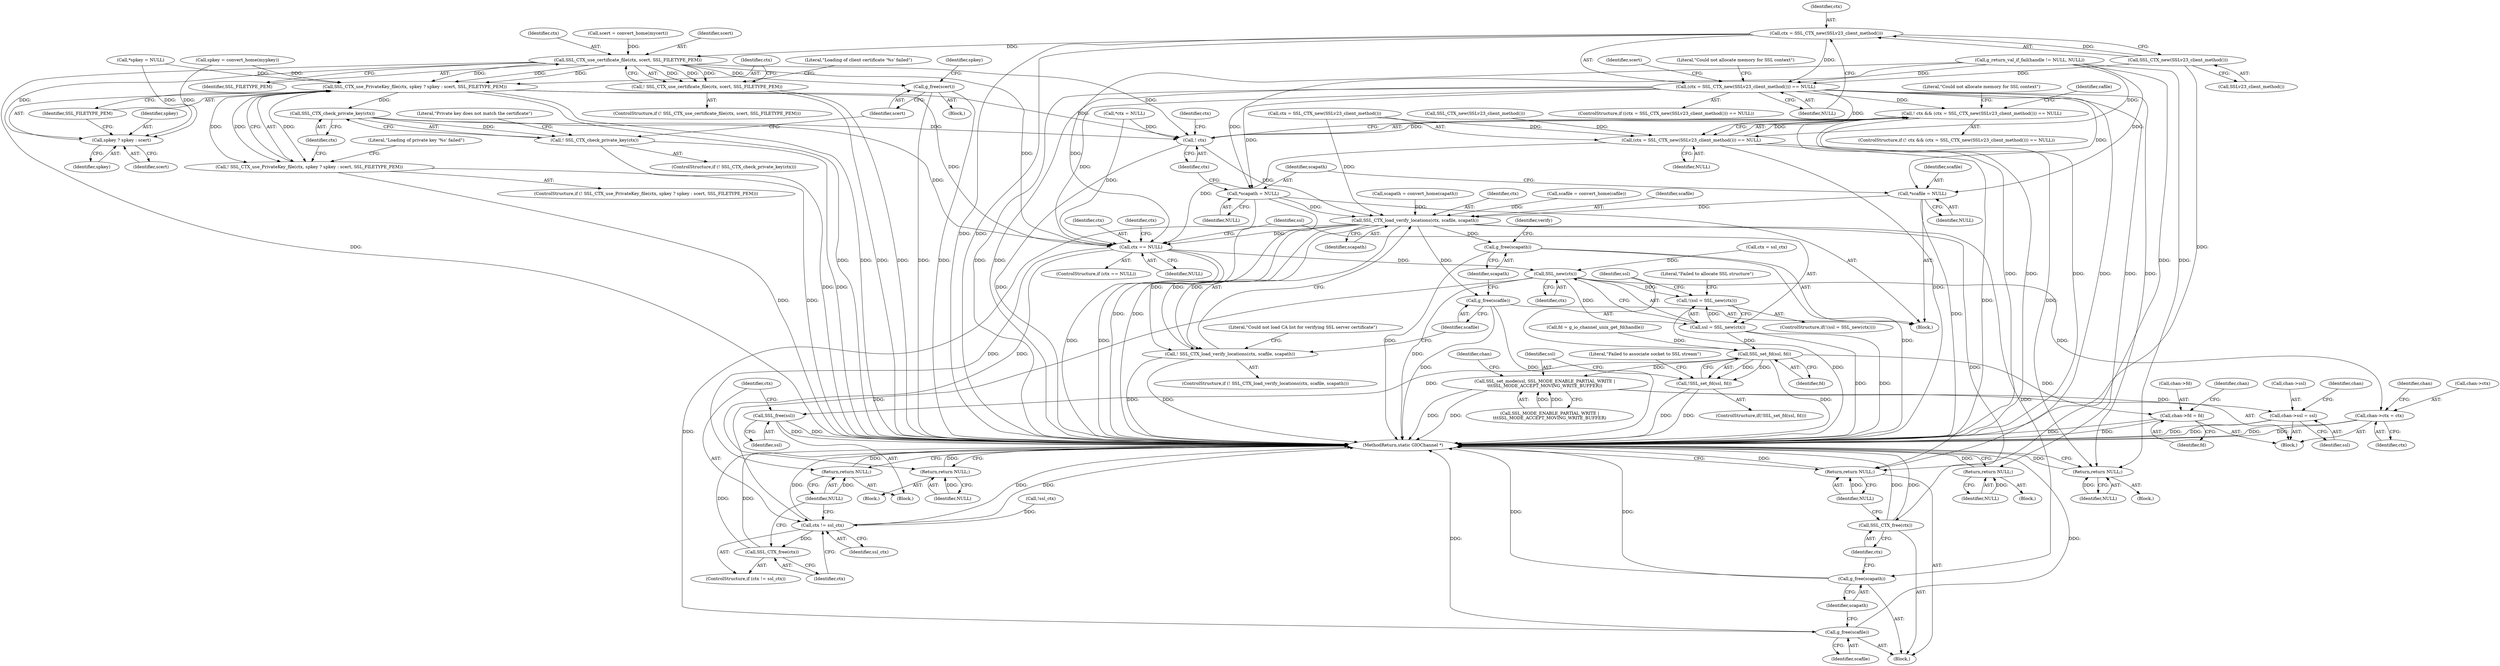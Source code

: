 digraph "0_irssi-proxy_85bbc05b21678e80423815d2ef1dfe26208491ab@pointer" {
"1000154" [label="(Call,ctx = SSL_CTX_new(SSLv23_client_method()))"];
"1000156" [label="(Call,SSL_CTX_new(SSLv23_client_method()))"];
"1000153" [label="(Call,(ctx = SSL_CTX_new(SSLv23_client_method())) == NULL)"];
"1000162" [label="(Return,return NULL;)"];
"1000225" [label="(Call,*scafile = NULL)"];
"1000267" [label="(Call,SSL_CTX_load_verify_locations(ctx, scafile, scapath))"];
"1000266" [label="(Call,! SSL_CTX_load_verify_locations(ctx, scafile, scapath))"];
"1000274" [label="(Call,g_free(scafile))"];
"1000276" [label="(Call,g_free(scapath))"];
"1000278" [label="(Call,SSL_CTX_free(ctx))"];
"1000282" [label="(Call,g_free(scafile))"];
"1000284" [label="(Call,g_free(scapath))"];
"1000290" [label="(Call,ctx == NULL)"];
"1000300" [label="(Call,SSL_new(ctx))"];
"1000297" [label="(Call,!(ssl = SSL_new(ctx)))"];
"1000298" [label="(Call,ssl = SSL_new(ctx))"];
"1000309" [label="(Call,SSL_set_fd(ssl, fd))"];
"1000308" [label="(Call,!SSL_set_fd(ssl, fd))"];
"1000315" [label="(Call,SSL_free(ssl))"];
"1000325" [label="(Call,SSL_set_mode(ssl, SSL_MODE_ENABLE_PARTIAL_WRITE |\n\t\t\tSSL_MODE_ACCEPT_MOVING_WRITE_BUFFER))"];
"1000345" [label="(Call,chan->ssl = ssl)"];
"1000335" [label="(Call,chan->fd = fd)"];
"1000318" [label="(Call,ctx != ssl_ctx)"];
"1000321" [label="(Call,SSL_CTX_free(ctx))"];
"1000350" [label="(Call,chan->ctx = ctx)"];
"1000305" [label="(Return,return NULL;)"];
"1000323" [label="(Return,return NULL;)"];
"1000229" [label="(Call,*scapath = NULL)"];
"1000233" [label="(Call,! ctx && (ctx = SSL_CTX_new(SSLv23_client_method())) == NULL)"];
"1000236" [label="(Call,(ctx = SSL_CTX_new(SSLv23_client_method())) == NULL)"];
"1000245" [label="(Return,return NULL;)"];
"1000280" [label="(Return,return NULL;)"];
"1000179" [label="(Call,SSL_CTX_use_certificate_file(ctx, scert, SSL_FILETYPE_PEM))"];
"1000178" [label="(Call,! SSL_CTX_use_certificate_file(ctx, scert, SSL_FILETYPE_PEM))"];
"1000189" [label="(Call,SSL_CTX_use_PrivateKey_file(ctx, spkey ? spkey : scert, SSL_FILETYPE_PEM))"];
"1000188" [label="(Call,! SSL_CTX_use_PrivateKey_file(ctx, spkey ? spkey : scert, SSL_FILETYPE_PEM))"];
"1000205" [label="(Call,SSL_CTX_check_private_key(ctx))"];
"1000204" [label="(Call,! SSL_CTX_check_private_key(ctx))"];
"1000234" [label="(Call,! ctx)"];
"1000191" [label="(Call,spkey ? spkey : scert)"];
"1000209" [label="(Call,g_free(scert))"];
"1000177" [label="(ControlStructure,if (! SSL_CTX_use_certificate_file(ctx, scert, SSL_FILETYPE_PEM)))"];
"1000241" [label="(Identifier,NULL)"];
"1000231" [label="(Identifier,NULL)"];
"1000269" [label="(Identifier,scafile)"];
"1000229" [label="(Call,*scapath = NULL)"];
"1000114" [label="(Call,*ctx = NULL)"];
"1000321" [label="(Call,SSL_CTX_free(ctx))"];
"1000284" [label="(Call,g_free(scapath))"];
"1000152" [label="(ControlStructure,if ((ctx = SSL_CTX_new(SSLv23_client_method())) == NULL))"];
"1000314" [label="(Literal,\"Failed to associate socket to SSL stream\")"];
"1000322" [label="(Identifier,ctx)"];
"1000266" [label="(Call,! SSL_CTX_load_verify_locations(ctx, scafile, scapath))"];
"1000108" [label="(Block,)"];
"1000249" [label="(Identifier,cafile)"];
"1000225" [label="(Call,*scafile = NULL)"];
"1000283" [label="(Identifier,scafile)"];
"1000210" [label="(Identifier,scert)"];
"1000331" [label="(Identifier,chan)"];
"1000278" [label="(Call,SSL_CTX_free(ctx))"];
"1000178" [label="(Call,! SSL_CTX_use_certificate_file(ctx, scert, SSL_FILETYPE_PEM))"];
"1000246" [label="(Identifier,NULL)"];
"1000212" [label="(Identifier,spkey)"];
"1000289" [label="(ControlStructure,if (ctx == NULL))"];
"1000149" [label="(Call,*spkey = NULL)"];
"1000188" [label="(Call,! SSL_CTX_use_PrivateKey_file(ctx, spkey ? spkey : scert, SSL_FILETYPE_PEM))"];
"1000305" [label="(Return,return NULL;)"];
"1000157" [label="(Call,SSLv23_client_method())"];
"1000161" [label="(Literal,\"Could not allocate memory for SSL context\")"];
"1000132" [label="(Call,fd = g_io_channel_unix_get_fd(handle))"];
"1000309" [label="(Call,SSL_set_fd(ssl, fd))"];
"1000234" [label="(Call,! ctx)"];
"1000317" [label="(ControlStructure,if (ctx != ssl_ctx))"];
"1000124" [label="(Call,!ssl_ctx)"];
"1000319" [label="(Identifier,ctx)"];
"1000271" [label="(Block,)"];
"1000316" [label="(Identifier,ssl)"];
"1000311" [label="(Identifier,fd)"];
"1000292" [label="(Identifier,NULL)"];
"1000275" [label="(Identifier,scafile)"];
"1000394" [label="(MethodReturn,static GIOChannel *)"];
"1000242" [label="(Block,)"];
"1000323" [label="(Return,return NULL;)"];
"1000230" [label="(Identifier,scapath)"];
"1000280" [label="(Return,return NULL;)"];
"1000310" [label="(Identifier,ssl)"];
"1000195" [label="(Identifier,SSL_FILETYPE_PEM)"];
"1000245" [label="(Return,return NULL;)"];
"1000179" [label="(Call,SSL_CTX_use_certificate_file(ctx, scert, SSL_FILETYPE_PEM))"];
"1000227" [label="(Identifier,NULL)"];
"1000180" [label="(Identifier,ctx)"];
"1000173" [label="(Call,spkey = convert_home(mypkey))"];
"1000325" [label="(Call,SSL_set_mode(ssl, SSL_MODE_ENABLE_PARTIAL_WRITE |\n\t\t\tSSL_MODE_ACCEPT_MOVING_WRITE_BUFFER))"];
"1000205" [label="(Call,SSL_CTX_check_private_key(ctx))"];
"1000203" [label="(ControlStructure,if (! SSL_CTX_check_private_key(ctx)))"];
"1000335" [label="(Call,chan->fd = fd)"];
"1000226" [label="(Identifier,scafile)"];
"1000287" [label="(Identifier,verify)"];
"1000352" [label="(Identifier,chan)"];
"1000244" [label="(Literal,\"Could not allocate memory for SSL context\")"];
"1000190" [label="(Identifier,ctx)"];
"1000261" [label="(Call,scapath = convert_home(capath))"];
"1000162" [label="(Return,return NULL;)"];
"1000304" [label="(Literal,\"Failed to allocate SSL structure\")"];
"1000302" [label="(Block,)"];
"1000143" [label="(Block,)"];
"1000308" [label="(Call,!SSL_set_fd(ssl, fd))"];
"1000285" [label="(Identifier,scapath)"];
"1000184" [label="(Literal,\"Loading of client certificate '%s' failed\")"];
"1000291" [label="(Identifier,ctx)"];
"1000238" [label="(Identifier,ctx)"];
"1000277" [label="(Identifier,scapath)"];
"1000117" [label="(Call,g_return_val_if_fail(handle != NULL, NULL))"];
"1000268" [label="(Identifier,ctx)"];
"1000191" [label="(Call,spkey ? spkey : scert)"];
"1000301" [label="(Identifier,ctx)"];
"1000273" [label="(Literal,\"Could not load CA list for verifying SSL server certificate\")"];
"1000345" [label="(Call,chan->ssl = ssl)"];
"1000232" [label="(ControlStructure,if (! ctx && (ctx = SSL_CTX_new(SSLv23_client_method())) == NULL))"];
"1000307" [label="(ControlStructure,if(!SSL_set_fd(ssl, fd)))"];
"1000318" [label="(Call,ctx != ssl_ctx)"];
"1000324" [label="(Identifier,NULL)"];
"1000270" [label="(Identifier,scapath)"];
"1000233" [label="(Call,! ctx && (ctx = SSL_CTX_new(SSLv23_client_method())) == NULL)"];
"1000192" [label="(Identifier,spkey)"];
"1000158" [label="(Identifier,NULL)"];
"1000208" [label="(Literal,\"Private key does not match the certificate\")"];
"1000154" [label="(Call,ctx = SSL_CTX_new(SSLv23_client_method()))"];
"1000315" [label="(Call,SSL_free(ssl))"];
"1000193" [label="(Identifier,spkey)"];
"1000306" [label="(Identifier,NULL)"];
"1000326" [label="(Identifier,ssl)"];
"1000267" [label="(Call,SSL_CTX_load_verify_locations(ctx, scafile, scapath))"];
"1000339" [label="(Identifier,fd)"];
"1000153" [label="(Call,(ctx = SSL_CTX_new(SSLv23_client_method())) == NULL)"];
"1000351" [label="(Call,chan->ctx)"];
"1000265" [label="(ControlStructure,if (! SSL_CTX_load_verify_locations(ctx, scafile, scapath)))"];
"1000155" [label="(Identifier,ctx)"];
"1000350" [label="(Call,chan->ctx = ctx)"];
"1000204" [label="(Call,! SSL_CTX_check_private_key(ctx))"];
"1000239" [label="(Call,SSL_CTX_new(SSLv23_client_method()))"];
"1000189" [label="(Call,SSL_CTX_use_PrivateKey_file(ctx, spkey ? spkey : scert, SSL_FILETYPE_PEM))"];
"1000297" [label="(Call,!(ssl = SSL_new(ctx)))"];
"1000182" [label="(Identifier,SSL_FILETYPE_PEM)"];
"1000298" [label="(Call,ssl = SSL_new(ctx))"];
"1000290" [label="(Call,ctx == NULL)"];
"1000349" [label="(Identifier,ssl)"];
"1000165" [label="(Identifier,scert)"];
"1000300" [label="(Call,SSL_new(ctx))"];
"1000346" [label="(Call,chan->ssl)"];
"1000281" [label="(Identifier,NULL)"];
"1000197" [label="(Literal,\"Loading of private key '%s' failed\")"];
"1000276" [label="(Call,g_free(scapath))"];
"1000164" [label="(Call,scert = convert_home(mycert))"];
"1000357" [label="(Identifier,chan)"];
"1000299" [label="(Identifier,ssl)"];
"1000223" [label="(Block,)"];
"1000237" [label="(Call,ctx = SSL_CTX_new(SSLv23_client_method()))"];
"1000296" [label="(ControlStructure,if(!(ssl = SSL_new(ctx))))"];
"1000235" [label="(Identifier,ctx)"];
"1000274" [label="(Call,g_free(scafile))"];
"1000194" [label="(Identifier,scert)"];
"1000293" [label="(Call,ctx = ssl_ctx)"];
"1000327" [label="(Call,SSL_MODE_ENABLE_PARTIAL_WRITE |\n\t\t\tSSL_MODE_ACCEPT_MOVING_WRITE_BUFFER)"];
"1000206" [label="(Identifier,ctx)"];
"1000187" [label="(ControlStructure,if (! SSL_CTX_use_PrivateKey_file(ctx, spkey ? spkey : scert, SSL_FILETYPE_PEM)))"];
"1000336" [label="(Call,chan->fd)"];
"1000252" [label="(Call,scafile = convert_home(cafile))"];
"1000279" [label="(Identifier,ctx)"];
"1000354" [label="(Identifier,ctx)"];
"1000294" [label="(Identifier,ctx)"];
"1000209" [label="(Call,g_free(scert))"];
"1000342" [label="(Identifier,chan)"];
"1000181" [label="(Identifier,scert)"];
"1000236" [label="(Call,(ctx = SSL_CTX_new(SSLv23_client_method())) == NULL)"];
"1000312" [label="(Block,)"];
"1000282" [label="(Call,g_free(scafile))"];
"1000156" [label="(Call,SSL_CTX_new(SSLv23_client_method()))"];
"1000320" [label="(Identifier,ssl_ctx)"];
"1000159" [label="(Block,)"];
"1000163" [label="(Identifier,NULL)"];
"1000154" -> "1000153"  [label="AST: "];
"1000154" -> "1000156"  [label="CFG: "];
"1000155" -> "1000154"  [label="AST: "];
"1000156" -> "1000154"  [label="AST: "];
"1000158" -> "1000154"  [label="CFG: "];
"1000154" -> "1000394"  [label="DDG: "];
"1000154" -> "1000394"  [label="DDG: "];
"1000154" -> "1000153"  [label="DDG: "];
"1000156" -> "1000154"  [label="DDG: "];
"1000154" -> "1000179"  [label="DDG: "];
"1000156" -> "1000157"  [label="CFG: "];
"1000157" -> "1000156"  [label="AST: "];
"1000156" -> "1000394"  [label="DDG: "];
"1000156" -> "1000153"  [label="DDG: "];
"1000153" -> "1000152"  [label="AST: "];
"1000153" -> "1000158"  [label="CFG: "];
"1000158" -> "1000153"  [label="AST: "];
"1000161" -> "1000153"  [label="CFG: "];
"1000165" -> "1000153"  [label="CFG: "];
"1000153" -> "1000394"  [label="DDG: "];
"1000153" -> "1000394"  [label="DDG: "];
"1000117" -> "1000153"  [label="DDG: "];
"1000153" -> "1000162"  [label="DDG: "];
"1000153" -> "1000225"  [label="DDG: "];
"1000153" -> "1000229"  [label="DDG: "];
"1000153" -> "1000233"  [label="DDG: "];
"1000153" -> "1000236"  [label="DDG: "];
"1000153" -> "1000245"  [label="DDG: "];
"1000153" -> "1000280"  [label="DDG: "];
"1000153" -> "1000290"  [label="DDG: "];
"1000162" -> "1000159"  [label="AST: "];
"1000162" -> "1000163"  [label="CFG: "];
"1000163" -> "1000162"  [label="AST: "];
"1000394" -> "1000162"  [label="CFG: "];
"1000162" -> "1000394"  [label="DDG: "];
"1000163" -> "1000162"  [label="DDG: "];
"1000225" -> "1000223"  [label="AST: "];
"1000225" -> "1000227"  [label="CFG: "];
"1000226" -> "1000225"  [label="AST: "];
"1000227" -> "1000225"  [label="AST: "];
"1000230" -> "1000225"  [label="CFG: "];
"1000225" -> "1000394"  [label="DDG: "];
"1000117" -> "1000225"  [label="DDG: "];
"1000225" -> "1000267"  [label="DDG: "];
"1000267" -> "1000266"  [label="AST: "];
"1000267" -> "1000270"  [label="CFG: "];
"1000268" -> "1000267"  [label="AST: "];
"1000269" -> "1000267"  [label="AST: "];
"1000270" -> "1000267"  [label="AST: "];
"1000266" -> "1000267"  [label="CFG: "];
"1000267" -> "1000266"  [label="DDG: "];
"1000267" -> "1000266"  [label="DDG: "];
"1000267" -> "1000266"  [label="DDG: "];
"1000234" -> "1000267"  [label="DDG: "];
"1000237" -> "1000267"  [label="DDG: "];
"1000252" -> "1000267"  [label="DDG: "];
"1000261" -> "1000267"  [label="DDG: "];
"1000229" -> "1000267"  [label="DDG: "];
"1000267" -> "1000274"  [label="DDG: "];
"1000267" -> "1000276"  [label="DDG: "];
"1000267" -> "1000278"  [label="DDG: "];
"1000267" -> "1000282"  [label="DDG: "];
"1000267" -> "1000284"  [label="DDG: "];
"1000267" -> "1000290"  [label="DDG: "];
"1000266" -> "1000265"  [label="AST: "];
"1000273" -> "1000266"  [label="CFG: "];
"1000283" -> "1000266"  [label="CFG: "];
"1000266" -> "1000394"  [label="DDG: "];
"1000266" -> "1000394"  [label="DDG: "];
"1000274" -> "1000271"  [label="AST: "];
"1000274" -> "1000275"  [label="CFG: "];
"1000275" -> "1000274"  [label="AST: "];
"1000277" -> "1000274"  [label="CFG: "];
"1000274" -> "1000394"  [label="DDG: "];
"1000274" -> "1000394"  [label="DDG: "];
"1000276" -> "1000271"  [label="AST: "];
"1000276" -> "1000277"  [label="CFG: "];
"1000277" -> "1000276"  [label="AST: "];
"1000279" -> "1000276"  [label="CFG: "];
"1000276" -> "1000394"  [label="DDG: "];
"1000276" -> "1000394"  [label="DDG: "];
"1000278" -> "1000271"  [label="AST: "];
"1000278" -> "1000279"  [label="CFG: "];
"1000279" -> "1000278"  [label="AST: "];
"1000281" -> "1000278"  [label="CFG: "];
"1000278" -> "1000394"  [label="DDG: "];
"1000278" -> "1000394"  [label="DDG: "];
"1000282" -> "1000223"  [label="AST: "];
"1000282" -> "1000283"  [label="CFG: "];
"1000283" -> "1000282"  [label="AST: "];
"1000285" -> "1000282"  [label="CFG: "];
"1000282" -> "1000394"  [label="DDG: "];
"1000282" -> "1000394"  [label="DDG: "];
"1000284" -> "1000223"  [label="AST: "];
"1000284" -> "1000285"  [label="CFG: "];
"1000285" -> "1000284"  [label="AST: "];
"1000287" -> "1000284"  [label="CFG: "];
"1000284" -> "1000394"  [label="DDG: "];
"1000284" -> "1000394"  [label="DDG: "];
"1000290" -> "1000289"  [label="AST: "];
"1000290" -> "1000292"  [label="CFG: "];
"1000291" -> "1000290"  [label="AST: "];
"1000292" -> "1000290"  [label="AST: "];
"1000294" -> "1000290"  [label="CFG: "];
"1000299" -> "1000290"  [label="CFG: "];
"1000290" -> "1000394"  [label="DDG: "];
"1000290" -> "1000394"  [label="DDG: "];
"1000189" -> "1000290"  [label="DDG: "];
"1000205" -> "1000290"  [label="DDG: "];
"1000114" -> "1000290"  [label="DDG: "];
"1000179" -> "1000290"  [label="DDG: "];
"1000117" -> "1000290"  [label="DDG: "];
"1000236" -> "1000290"  [label="DDG: "];
"1000290" -> "1000300"  [label="DDG: "];
"1000290" -> "1000305"  [label="DDG: "];
"1000290" -> "1000323"  [label="DDG: "];
"1000300" -> "1000298"  [label="AST: "];
"1000300" -> "1000301"  [label="CFG: "];
"1000301" -> "1000300"  [label="AST: "];
"1000298" -> "1000300"  [label="CFG: "];
"1000300" -> "1000394"  [label="DDG: "];
"1000300" -> "1000297"  [label="DDG: "];
"1000300" -> "1000298"  [label="DDG: "];
"1000293" -> "1000300"  [label="DDG: "];
"1000300" -> "1000318"  [label="DDG: "];
"1000300" -> "1000350"  [label="DDG: "];
"1000297" -> "1000296"  [label="AST: "];
"1000297" -> "1000298"  [label="CFG: "];
"1000298" -> "1000297"  [label="AST: "];
"1000304" -> "1000297"  [label="CFG: "];
"1000310" -> "1000297"  [label="CFG: "];
"1000297" -> "1000394"  [label="DDG: "];
"1000298" -> "1000297"  [label="DDG: "];
"1000299" -> "1000298"  [label="AST: "];
"1000298" -> "1000394"  [label="DDG: "];
"1000298" -> "1000394"  [label="DDG: "];
"1000298" -> "1000309"  [label="DDG: "];
"1000309" -> "1000308"  [label="AST: "];
"1000309" -> "1000311"  [label="CFG: "];
"1000310" -> "1000309"  [label="AST: "];
"1000311" -> "1000309"  [label="AST: "];
"1000308" -> "1000309"  [label="CFG: "];
"1000309" -> "1000394"  [label="DDG: "];
"1000309" -> "1000308"  [label="DDG: "];
"1000309" -> "1000308"  [label="DDG: "];
"1000132" -> "1000309"  [label="DDG: "];
"1000309" -> "1000315"  [label="DDG: "];
"1000309" -> "1000325"  [label="DDG: "];
"1000309" -> "1000335"  [label="DDG: "];
"1000308" -> "1000307"  [label="AST: "];
"1000314" -> "1000308"  [label="CFG: "];
"1000326" -> "1000308"  [label="CFG: "];
"1000308" -> "1000394"  [label="DDG: "];
"1000308" -> "1000394"  [label="DDG: "];
"1000315" -> "1000312"  [label="AST: "];
"1000315" -> "1000316"  [label="CFG: "];
"1000316" -> "1000315"  [label="AST: "];
"1000319" -> "1000315"  [label="CFG: "];
"1000315" -> "1000394"  [label="DDG: "];
"1000315" -> "1000394"  [label="DDG: "];
"1000325" -> "1000108"  [label="AST: "];
"1000325" -> "1000327"  [label="CFG: "];
"1000326" -> "1000325"  [label="AST: "];
"1000327" -> "1000325"  [label="AST: "];
"1000331" -> "1000325"  [label="CFG: "];
"1000325" -> "1000394"  [label="DDG: "];
"1000325" -> "1000394"  [label="DDG: "];
"1000327" -> "1000325"  [label="DDG: "];
"1000327" -> "1000325"  [label="DDG: "];
"1000325" -> "1000345"  [label="DDG: "];
"1000345" -> "1000108"  [label="AST: "];
"1000345" -> "1000349"  [label="CFG: "];
"1000346" -> "1000345"  [label="AST: "];
"1000349" -> "1000345"  [label="AST: "];
"1000352" -> "1000345"  [label="CFG: "];
"1000345" -> "1000394"  [label="DDG: "];
"1000345" -> "1000394"  [label="DDG: "];
"1000335" -> "1000108"  [label="AST: "];
"1000335" -> "1000339"  [label="CFG: "];
"1000336" -> "1000335"  [label="AST: "];
"1000339" -> "1000335"  [label="AST: "];
"1000342" -> "1000335"  [label="CFG: "];
"1000335" -> "1000394"  [label="DDG: "];
"1000335" -> "1000394"  [label="DDG: "];
"1000318" -> "1000317"  [label="AST: "];
"1000318" -> "1000320"  [label="CFG: "];
"1000319" -> "1000318"  [label="AST: "];
"1000320" -> "1000318"  [label="AST: "];
"1000322" -> "1000318"  [label="CFG: "];
"1000324" -> "1000318"  [label="CFG: "];
"1000318" -> "1000394"  [label="DDG: "];
"1000318" -> "1000394"  [label="DDG: "];
"1000318" -> "1000394"  [label="DDG: "];
"1000124" -> "1000318"  [label="DDG: "];
"1000318" -> "1000321"  [label="DDG: "];
"1000321" -> "1000317"  [label="AST: "];
"1000321" -> "1000322"  [label="CFG: "];
"1000322" -> "1000321"  [label="AST: "];
"1000324" -> "1000321"  [label="CFG: "];
"1000321" -> "1000394"  [label="DDG: "];
"1000321" -> "1000394"  [label="DDG: "];
"1000350" -> "1000108"  [label="AST: "];
"1000350" -> "1000354"  [label="CFG: "];
"1000351" -> "1000350"  [label="AST: "];
"1000354" -> "1000350"  [label="AST: "];
"1000357" -> "1000350"  [label="CFG: "];
"1000350" -> "1000394"  [label="DDG: "];
"1000350" -> "1000394"  [label="DDG: "];
"1000305" -> "1000302"  [label="AST: "];
"1000305" -> "1000306"  [label="CFG: "];
"1000306" -> "1000305"  [label="AST: "];
"1000394" -> "1000305"  [label="CFG: "];
"1000305" -> "1000394"  [label="DDG: "];
"1000306" -> "1000305"  [label="DDG: "];
"1000323" -> "1000312"  [label="AST: "];
"1000323" -> "1000324"  [label="CFG: "];
"1000324" -> "1000323"  [label="AST: "];
"1000394" -> "1000323"  [label="CFG: "];
"1000323" -> "1000394"  [label="DDG: "];
"1000324" -> "1000323"  [label="DDG: "];
"1000229" -> "1000223"  [label="AST: "];
"1000229" -> "1000231"  [label="CFG: "];
"1000230" -> "1000229"  [label="AST: "];
"1000231" -> "1000229"  [label="AST: "];
"1000235" -> "1000229"  [label="CFG: "];
"1000229" -> "1000394"  [label="DDG: "];
"1000229" -> "1000394"  [label="DDG: "];
"1000117" -> "1000229"  [label="DDG: "];
"1000233" -> "1000232"  [label="AST: "];
"1000233" -> "1000234"  [label="CFG: "];
"1000233" -> "1000236"  [label="CFG: "];
"1000234" -> "1000233"  [label="AST: "];
"1000236" -> "1000233"  [label="AST: "];
"1000244" -> "1000233"  [label="CFG: "];
"1000249" -> "1000233"  [label="CFG: "];
"1000233" -> "1000394"  [label="DDG: "];
"1000233" -> "1000394"  [label="DDG: "];
"1000233" -> "1000394"  [label="DDG: "];
"1000234" -> "1000233"  [label="DDG: "];
"1000236" -> "1000233"  [label="DDG: "];
"1000236" -> "1000241"  [label="CFG: "];
"1000237" -> "1000236"  [label="AST: "];
"1000241" -> "1000236"  [label="AST: "];
"1000236" -> "1000394"  [label="DDG: "];
"1000237" -> "1000236"  [label="DDG: "];
"1000239" -> "1000236"  [label="DDG: "];
"1000117" -> "1000236"  [label="DDG: "];
"1000236" -> "1000245"  [label="DDG: "];
"1000236" -> "1000280"  [label="DDG: "];
"1000245" -> "1000242"  [label="AST: "];
"1000245" -> "1000246"  [label="CFG: "];
"1000246" -> "1000245"  [label="AST: "];
"1000394" -> "1000245"  [label="CFG: "];
"1000245" -> "1000394"  [label="DDG: "];
"1000246" -> "1000245"  [label="DDG: "];
"1000117" -> "1000245"  [label="DDG: "];
"1000280" -> "1000271"  [label="AST: "];
"1000280" -> "1000281"  [label="CFG: "];
"1000281" -> "1000280"  [label="AST: "];
"1000394" -> "1000280"  [label="CFG: "];
"1000280" -> "1000394"  [label="DDG: "];
"1000281" -> "1000280"  [label="DDG: "];
"1000117" -> "1000280"  [label="DDG: "];
"1000179" -> "1000178"  [label="AST: "];
"1000179" -> "1000182"  [label="CFG: "];
"1000180" -> "1000179"  [label="AST: "];
"1000181" -> "1000179"  [label="AST: "];
"1000182" -> "1000179"  [label="AST: "];
"1000178" -> "1000179"  [label="CFG: "];
"1000179" -> "1000394"  [label="DDG: "];
"1000179" -> "1000178"  [label="DDG: "];
"1000179" -> "1000178"  [label="DDG: "];
"1000179" -> "1000178"  [label="DDG: "];
"1000164" -> "1000179"  [label="DDG: "];
"1000179" -> "1000189"  [label="DDG: "];
"1000179" -> "1000189"  [label="DDG: "];
"1000179" -> "1000189"  [label="DDG: "];
"1000179" -> "1000191"  [label="DDG: "];
"1000179" -> "1000209"  [label="DDG: "];
"1000179" -> "1000234"  [label="DDG: "];
"1000178" -> "1000177"  [label="AST: "];
"1000184" -> "1000178"  [label="CFG: "];
"1000190" -> "1000178"  [label="CFG: "];
"1000178" -> "1000394"  [label="DDG: "];
"1000178" -> "1000394"  [label="DDG: "];
"1000189" -> "1000188"  [label="AST: "];
"1000189" -> "1000195"  [label="CFG: "];
"1000190" -> "1000189"  [label="AST: "];
"1000191" -> "1000189"  [label="AST: "];
"1000195" -> "1000189"  [label="AST: "];
"1000188" -> "1000189"  [label="CFG: "];
"1000189" -> "1000394"  [label="DDG: "];
"1000189" -> "1000394"  [label="DDG: "];
"1000189" -> "1000188"  [label="DDG: "];
"1000189" -> "1000188"  [label="DDG: "];
"1000189" -> "1000188"  [label="DDG: "];
"1000149" -> "1000189"  [label="DDG: "];
"1000173" -> "1000189"  [label="DDG: "];
"1000189" -> "1000205"  [label="DDG: "];
"1000189" -> "1000234"  [label="DDG: "];
"1000188" -> "1000187"  [label="AST: "];
"1000197" -> "1000188"  [label="CFG: "];
"1000206" -> "1000188"  [label="CFG: "];
"1000188" -> "1000394"  [label="DDG: "];
"1000188" -> "1000394"  [label="DDG: "];
"1000205" -> "1000204"  [label="AST: "];
"1000205" -> "1000206"  [label="CFG: "];
"1000206" -> "1000205"  [label="AST: "];
"1000204" -> "1000205"  [label="CFG: "];
"1000205" -> "1000204"  [label="DDG: "];
"1000205" -> "1000234"  [label="DDG: "];
"1000204" -> "1000203"  [label="AST: "];
"1000208" -> "1000204"  [label="CFG: "];
"1000210" -> "1000204"  [label="CFG: "];
"1000204" -> "1000394"  [label="DDG: "];
"1000204" -> "1000394"  [label="DDG: "];
"1000234" -> "1000235"  [label="CFG: "];
"1000235" -> "1000234"  [label="AST: "];
"1000238" -> "1000234"  [label="CFG: "];
"1000234" -> "1000394"  [label="DDG: "];
"1000114" -> "1000234"  [label="DDG: "];
"1000191" -> "1000193"  [label="CFG: "];
"1000191" -> "1000194"  [label="CFG: "];
"1000192" -> "1000191"  [label="AST: "];
"1000193" -> "1000191"  [label="AST: "];
"1000194" -> "1000191"  [label="AST: "];
"1000195" -> "1000191"  [label="CFG: "];
"1000149" -> "1000191"  [label="DDG: "];
"1000173" -> "1000191"  [label="DDG: "];
"1000209" -> "1000143"  [label="AST: "];
"1000209" -> "1000210"  [label="CFG: "];
"1000210" -> "1000209"  [label="AST: "];
"1000212" -> "1000209"  [label="CFG: "];
"1000209" -> "1000394"  [label="DDG: "];
"1000209" -> "1000394"  [label="DDG: "];
}
